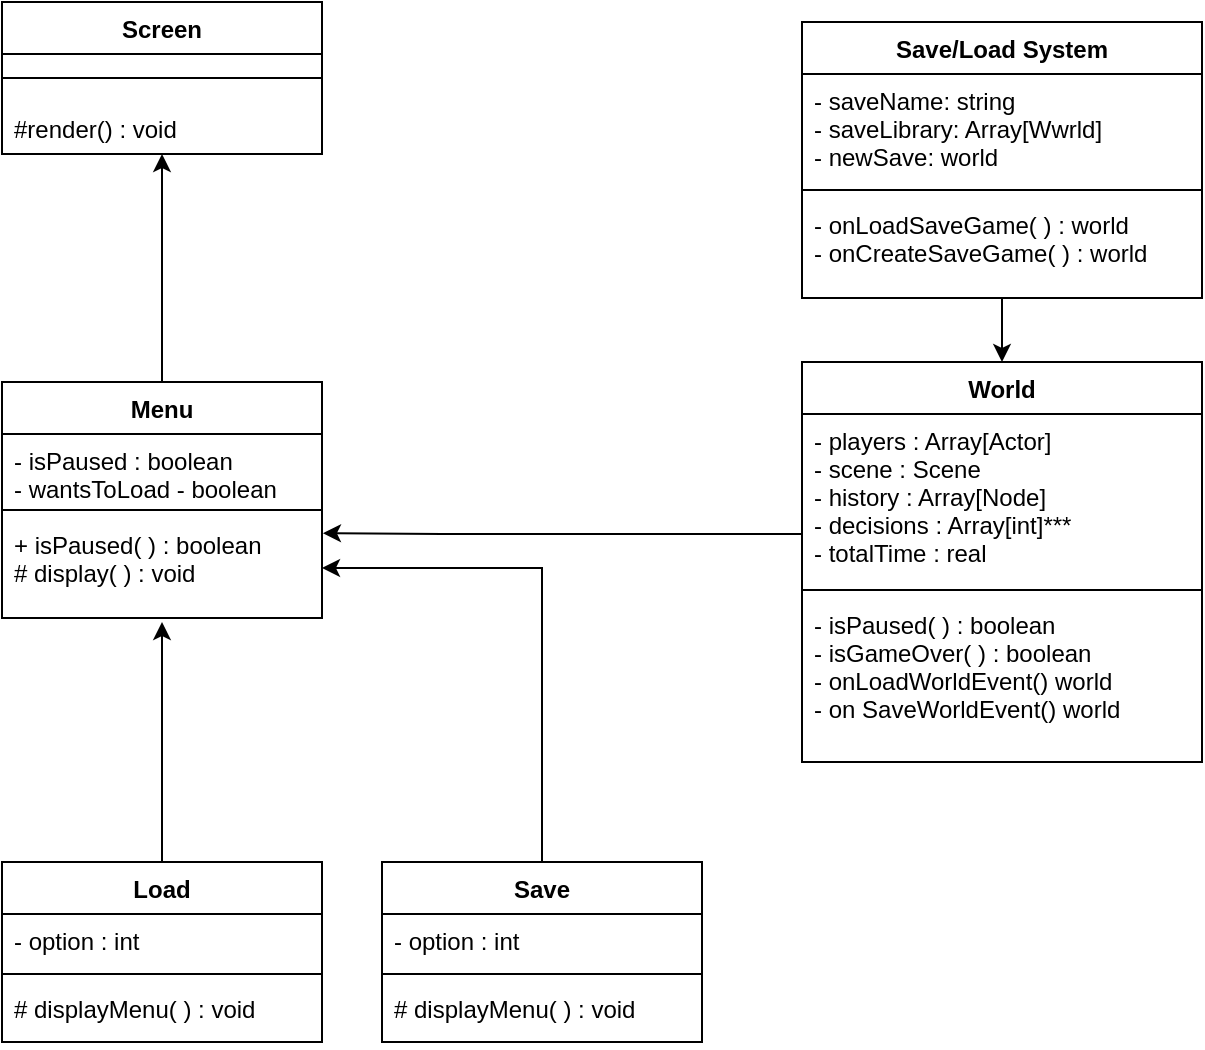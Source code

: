 <mxfile version="13.7.9" type="device"><diagram id="i4wsOvzuE3IWfdA-0Tg1" name="Page-1"><mxGraphModel dx="1038" dy="607" grid="1" gridSize="10" guides="1" tooltips="1" connect="1" arrows="1" fold="1" page="1" pageScale="1" pageWidth="850" pageHeight="1100" math="0" shadow="0"><root><mxCell id="0"/><mxCell id="1" parent="0"/><mxCell id="6wTh0_0BjmUQCrkgj9QG-5" value="Menu" style="swimlane;fontStyle=1;align=center;verticalAlign=top;childLayout=stackLayout;horizontal=1;startSize=26;horizontalStack=0;resizeParent=1;resizeParentMax=0;resizeLast=0;collapsible=1;marginBottom=0;" vertex="1" parent="1"><mxGeometry x="40" y="200" width="160" height="118" as="geometry"/></mxCell><mxCell id="6wTh0_0BjmUQCrkgj9QG-6" value="- isPaused : boolean&#10;- wantsToLoad - boolean" style="text;strokeColor=none;fillColor=none;align=left;verticalAlign=top;spacingLeft=4;spacingRight=4;overflow=hidden;rotatable=0;points=[[0,0.5],[1,0.5]];portConstraint=eastwest;" vertex="1" parent="6wTh0_0BjmUQCrkgj9QG-5"><mxGeometry y="26" width="160" height="34" as="geometry"/></mxCell><mxCell id="6wTh0_0BjmUQCrkgj9QG-7" value="" style="line;strokeWidth=1;fillColor=none;align=left;verticalAlign=middle;spacingTop=-1;spacingLeft=3;spacingRight=3;rotatable=0;labelPosition=right;points=[];portConstraint=eastwest;" vertex="1" parent="6wTh0_0BjmUQCrkgj9QG-5"><mxGeometry y="60" width="160" height="8" as="geometry"/></mxCell><mxCell id="6wTh0_0BjmUQCrkgj9QG-8" value="+ isPaused( ) : boolean&#10;# display( ) : void&#10;" style="text;strokeColor=none;fillColor=none;align=left;verticalAlign=top;spacingLeft=4;spacingRight=4;overflow=hidden;rotatable=0;points=[[0,0.5],[1,0.5]];portConstraint=eastwest;" vertex="1" parent="6wTh0_0BjmUQCrkgj9QG-5"><mxGeometry y="68" width="160" height="50" as="geometry"/></mxCell><mxCell id="6wTh0_0BjmUQCrkgj9QG-9" style="edgeStyle=orthogonalEdgeStyle;rounded=0;orthogonalLoop=1;jettySize=auto;html=1;entryX=1.003;entryY=0.152;entryDx=0;entryDy=0;entryPerimeter=0;" edge="1" parent="1" source="6wTh0_0BjmUQCrkgj9QG-10" target="6wTh0_0BjmUQCrkgj9QG-8"><mxGeometry relative="1" as="geometry"><mxPoint x="210" y="284" as="targetPoint"/><Array as="points"><mxPoint x="260" y="276"/><mxPoint x="260" y="276"/></Array></mxGeometry></mxCell><mxCell id="6wTh0_0BjmUQCrkgj9QG-14" style="edgeStyle=orthogonalEdgeStyle;rounded=0;orthogonalLoop=1;jettySize=auto;html=1;" edge="1" parent="1" source="6wTh0_0BjmUQCrkgj9QG-15"><mxGeometry relative="1" as="geometry"><mxPoint x="120" y="320" as="targetPoint"/></mxGeometry></mxCell><mxCell id="6wTh0_0BjmUQCrkgj9QG-43" style="edgeStyle=orthogonalEdgeStyle;rounded=0;orthogonalLoop=1;jettySize=auto;html=1;" edge="1" parent="1" source="6wTh0_0BjmUQCrkgj9QG-39" target="6wTh0_0BjmUQCrkgj9QG-10"><mxGeometry relative="1" as="geometry"/></mxCell><mxCell id="6wTh0_0BjmUQCrkgj9QG-46" style="edgeStyle=orthogonalEdgeStyle;rounded=0;orthogonalLoop=1;jettySize=auto;html=1;entryX=0.5;entryY=0;entryDx=0;entryDy=0;startArrow=classic;startFill=1;endArrow=none;endFill=0;" edge="1" parent="1" source="6wTh0_0BjmUQCrkgj9QG-1" target="6wTh0_0BjmUQCrkgj9QG-5"><mxGeometry relative="1" as="geometry"/></mxCell><mxCell id="6wTh0_0BjmUQCrkgj9QG-1" value="Screen" style="swimlane;fontStyle=1;align=center;verticalAlign=top;childLayout=stackLayout;horizontal=1;startSize=26;horizontalStack=0;resizeParent=1;resizeParentMax=0;resizeLast=0;collapsible=1;marginBottom=0;" vertex="1" parent="1"><mxGeometry x="40" y="10" width="160" height="76" as="geometry"/></mxCell><mxCell id="6wTh0_0BjmUQCrkgj9QG-2" value="" style="line;strokeWidth=1;fillColor=none;align=left;verticalAlign=middle;spacingTop=-1;spacingLeft=3;spacingRight=3;rotatable=0;labelPosition=right;points=[];portConstraint=eastwest;" vertex="1" parent="6wTh0_0BjmUQCrkgj9QG-1"><mxGeometry y="26" width="160" height="24" as="geometry"/></mxCell><mxCell id="6wTh0_0BjmUQCrkgj9QG-3" value="#render() : void" style="text;strokeColor=none;fillColor=none;align=left;verticalAlign=top;spacingLeft=4;spacingRight=4;overflow=hidden;rotatable=0;points=[[0,0.5],[1,0.5]];portConstraint=eastwest;" vertex="1" parent="6wTh0_0BjmUQCrkgj9QG-1"><mxGeometry y="50" width="160" height="26" as="geometry"/></mxCell><mxCell id="6wTh0_0BjmUQCrkgj9QG-39" value="Save/Load System" style="swimlane;fontStyle=1;align=center;verticalAlign=top;childLayout=stackLayout;horizontal=1;startSize=26;horizontalStack=0;resizeParent=1;resizeParentMax=0;resizeLast=0;collapsible=1;marginBottom=0;" vertex="1" parent="1"><mxGeometry x="440" y="20" width="200" height="138" as="geometry"/></mxCell><mxCell id="6wTh0_0BjmUQCrkgj9QG-40" value="- saveName: string&#10;- saveLibrary: Array[Wwrld]&#10;- newSave: world&#10;&#10;" style="text;strokeColor=none;fillColor=none;align=left;verticalAlign=top;spacingLeft=4;spacingRight=4;overflow=hidden;rotatable=0;points=[[0,0.5],[1,0.5]];portConstraint=eastwest;" vertex="1" parent="6wTh0_0BjmUQCrkgj9QG-39"><mxGeometry y="26" width="200" height="54" as="geometry"/></mxCell><mxCell id="6wTh0_0BjmUQCrkgj9QG-41" value="" style="line;strokeWidth=1;fillColor=none;align=left;verticalAlign=middle;spacingTop=-1;spacingLeft=3;spacingRight=3;rotatable=0;labelPosition=right;points=[];portConstraint=eastwest;" vertex="1" parent="6wTh0_0BjmUQCrkgj9QG-39"><mxGeometry y="80" width="200" height="8" as="geometry"/></mxCell><mxCell id="6wTh0_0BjmUQCrkgj9QG-42" value="- onLoadSaveGame( ) : world&#10;- onCreateSaveGame( ) : world &#10;" style="text;strokeColor=none;fillColor=none;align=left;verticalAlign=top;spacingLeft=4;spacingRight=4;overflow=hidden;rotatable=0;points=[[0,0.5],[1,0.5]];portConstraint=eastwest;" vertex="1" parent="6wTh0_0BjmUQCrkgj9QG-39"><mxGeometry y="88" width="200" height="50" as="geometry"/></mxCell><mxCell id="6wTh0_0BjmUQCrkgj9QG-10" value="World" style="swimlane;fontStyle=1;align=center;verticalAlign=top;childLayout=stackLayout;horizontal=1;startSize=26;horizontalStack=0;resizeParent=1;resizeParentMax=0;resizeLast=0;collapsible=1;marginBottom=0;" vertex="1" parent="1"><mxGeometry x="440" y="190" width="200" height="200" as="geometry"/></mxCell><mxCell id="6wTh0_0BjmUQCrkgj9QG-11" value="- players : Array[Actor]&#10;- scene : Scene&#10;- history : Array[Node]&#10;- decisions : Array[int]***&#10;- totalTime : real&#10;&#10;&#10;" style="text;strokeColor=none;fillColor=none;align=left;verticalAlign=top;spacingLeft=4;spacingRight=4;overflow=hidden;rotatable=0;points=[[0,0.5],[1,0.5]];portConstraint=eastwest;" vertex="1" parent="6wTh0_0BjmUQCrkgj9QG-10"><mxGeometry y="26" width="200" height="84" as="geometry"/></mxCell><mxCell id="6wTh0_0BjmUQCrkgj9QG-12" value="" style="line;strokeWidth=1;fillColor=none;align=left;verticalAlign=middle;spacingTop=-1;spacingLeft=3;spacingRight=3;rotatable=0;labelPosition=right;points=[];portConstraint=eastwest;" vertex="1" parent="6wTh0_0BjmUQCrkgj9QG-10"><mxGeometry y="110" width="200" height="8" as="geometry"/></mxCell><mxCell id="6wTh0_0BjmUQCrkgj9QG-13" value="- isPaused( ) : boolean&#10;- isGameOver( ) : boolean &#10;- onLoadWorldEvent() world&#10;- on SaveWorldEvent() world" style="text;strokeColor=none;fillColor=none;align=left;verticalAlign=top;spacingLeft=4;spacingRight=4;overflow=hidden;rotatable=0;points=[[0,0.5],[1,0.5]];portConstraint=eastwest;" vertex="1" parent="6wTh0_0BjmUQCrkgj9QG-10"><mxGeometry y="118" width="200" height="82" as="geometry"/></mxCell><mxCell id="6wTh0_0BjmUQCrkgj9QG-15" value="Load" style="swimlane;fontStyle=1;align=center;verticalAlign=top;childLayout=stackLayout;horizontal=1;startSize=26;horizontalStack=0;resizeParent=1;resizeParentMax=0;resizeLast=0;collapsible=1;marginBottom=0;" vertex="1" parent="1"><mxGeometry x="40" y="440" width="160" height="90" as="geometry"/></mxCell><mxCell id="6wTh0_0BjmUQCrkgj9QG-16" value="- option : int" style="text;strokeColor=none;fillColor=none;align=left;verticalAlign=top;spacingLeft=4;spacingRight=4;overflow=hidden;rotatable=0;points=[[0,0.5],[1,0.5]];portConstraint=eastwest;" vertex="1" parent="6wTh0_0BjmUQCrkgj9QG-15"><mxGeometry y="26" width="160" height="26" as="geometry"/></mxCell><mxCell id="6wTh0_0BjmUQCrkgj9QG-17" value="" style="line;strokeWidth=1;fillColor=none;align=left;verticalAlign=middle;spacingTop=-1;spacingLeft=3;spacingRight=3;rotatable=0;labelPosition=right;points=[];portConstraint=eastwest;" vertex="1" parent="6wTh0_0BjmUQCrkgj9QG-15"><mxGeometry y="52" width="160" height="8" as="geometry"/></mxCell><mxCell id="6wTh0_0BjmUQCrkgj9QG-18" value="# displayMenu( ) : void" style="text;strokeColor=none;fillColor=none;align=left;verticalAlign=top;spacingLeft=4;spacingRight=4;overflow=hidden;rotatable=0;points=[[0,0.5],[1,0.5]];portConstraint=eastwest;" vertex="1" parent="6wTh0_0BjmUQCrkgj9QG-15"><mxGeometry y="60" width="160" height="30" as="geometry"/></mxCell><mxCell id="6wTh0_0BjmUQCrkgj9QG-51" style="edgeStyle=orthogonalEdgeStyle;rounded=0;orthogonalLoop=1;jettySize=auto;html=1;startArrow=none;startFill=0;endArrow=classic;endFill=1;" edge="1" parent="1" source="6wTh0_0BjmUQCrkgj9QG-47" target="6wTh0_0BjmUQCrkgj9QG-8"><mxGeometry relative="1" as="geometry"/></mxCell><mxCell id="6wTh0_0BjmUQCrkgj9QG-47" value="Save" style="swimlane;fontStyle=1;align=center;verticalAlign=top;childLayout=stackLayout;horizontal=1;startSize=26;horizontalStack=0;resizeParent=1;resizeParentMax=0;resizeLast=0;collapsible=1;marginBottom=0;" vertex="1" parent="1"><mxGeometry x="230" y="440" width="160" height="90" as="geometry"/></mxCell><mxCell id="6wTh0_0BjmUQCrkgj9QG-48" value="- option : int" style="text;strokeColor=none;fillColor=none;align=left;verticalAlign=top;spacingLeft=4;spacingRight=4;overflow=hidden;rotatable=0;points=[[0,0.5],[1,0.5]];portConstraint=eastwest;" vertex="1" parent="6wTh0_0BjmUQCrkgj9QG-47"><mxGeometry y="26" width="160" height="26" as="geometry"/></mxCell><mxCell id="6wTh0_0BjmUQCrkgj9QG-49" value="" style="line;strokeWidth=1;fillColor=none;align=left;verticalAlign=middle;spacingTop=-1;spacingLeft=3;spacingRight=3;rotatable=0;labelPosition=right;points=[];portConstraint=eastwest;" vertex="1" parent="6wTh0_0BjmUQCrkgj9QG-47"><mxGeometry y="52" width="160" height="8" as="geometry"/></mxCell><mxCell id="6wTh0_0BjmUQCrkgj9QG-50" value="# displayMenu( ) : void" style="text;strokeColor=none;fillColor=none;align=left;verticalAlign=top;spacingLeft=4;spacingRight=4;overflow=hidden;rotatable=0;points=[[0,0.5],[1,0.5]];portConstraint=eastwest;" vertex="1" parent="6wTh0_0BjmUQCrkgj9QG-47"><mxGeometry y="60" width="160" height="30" as="geometry"/></mxCell></root></mxGraphModel></diagram></mxfile>